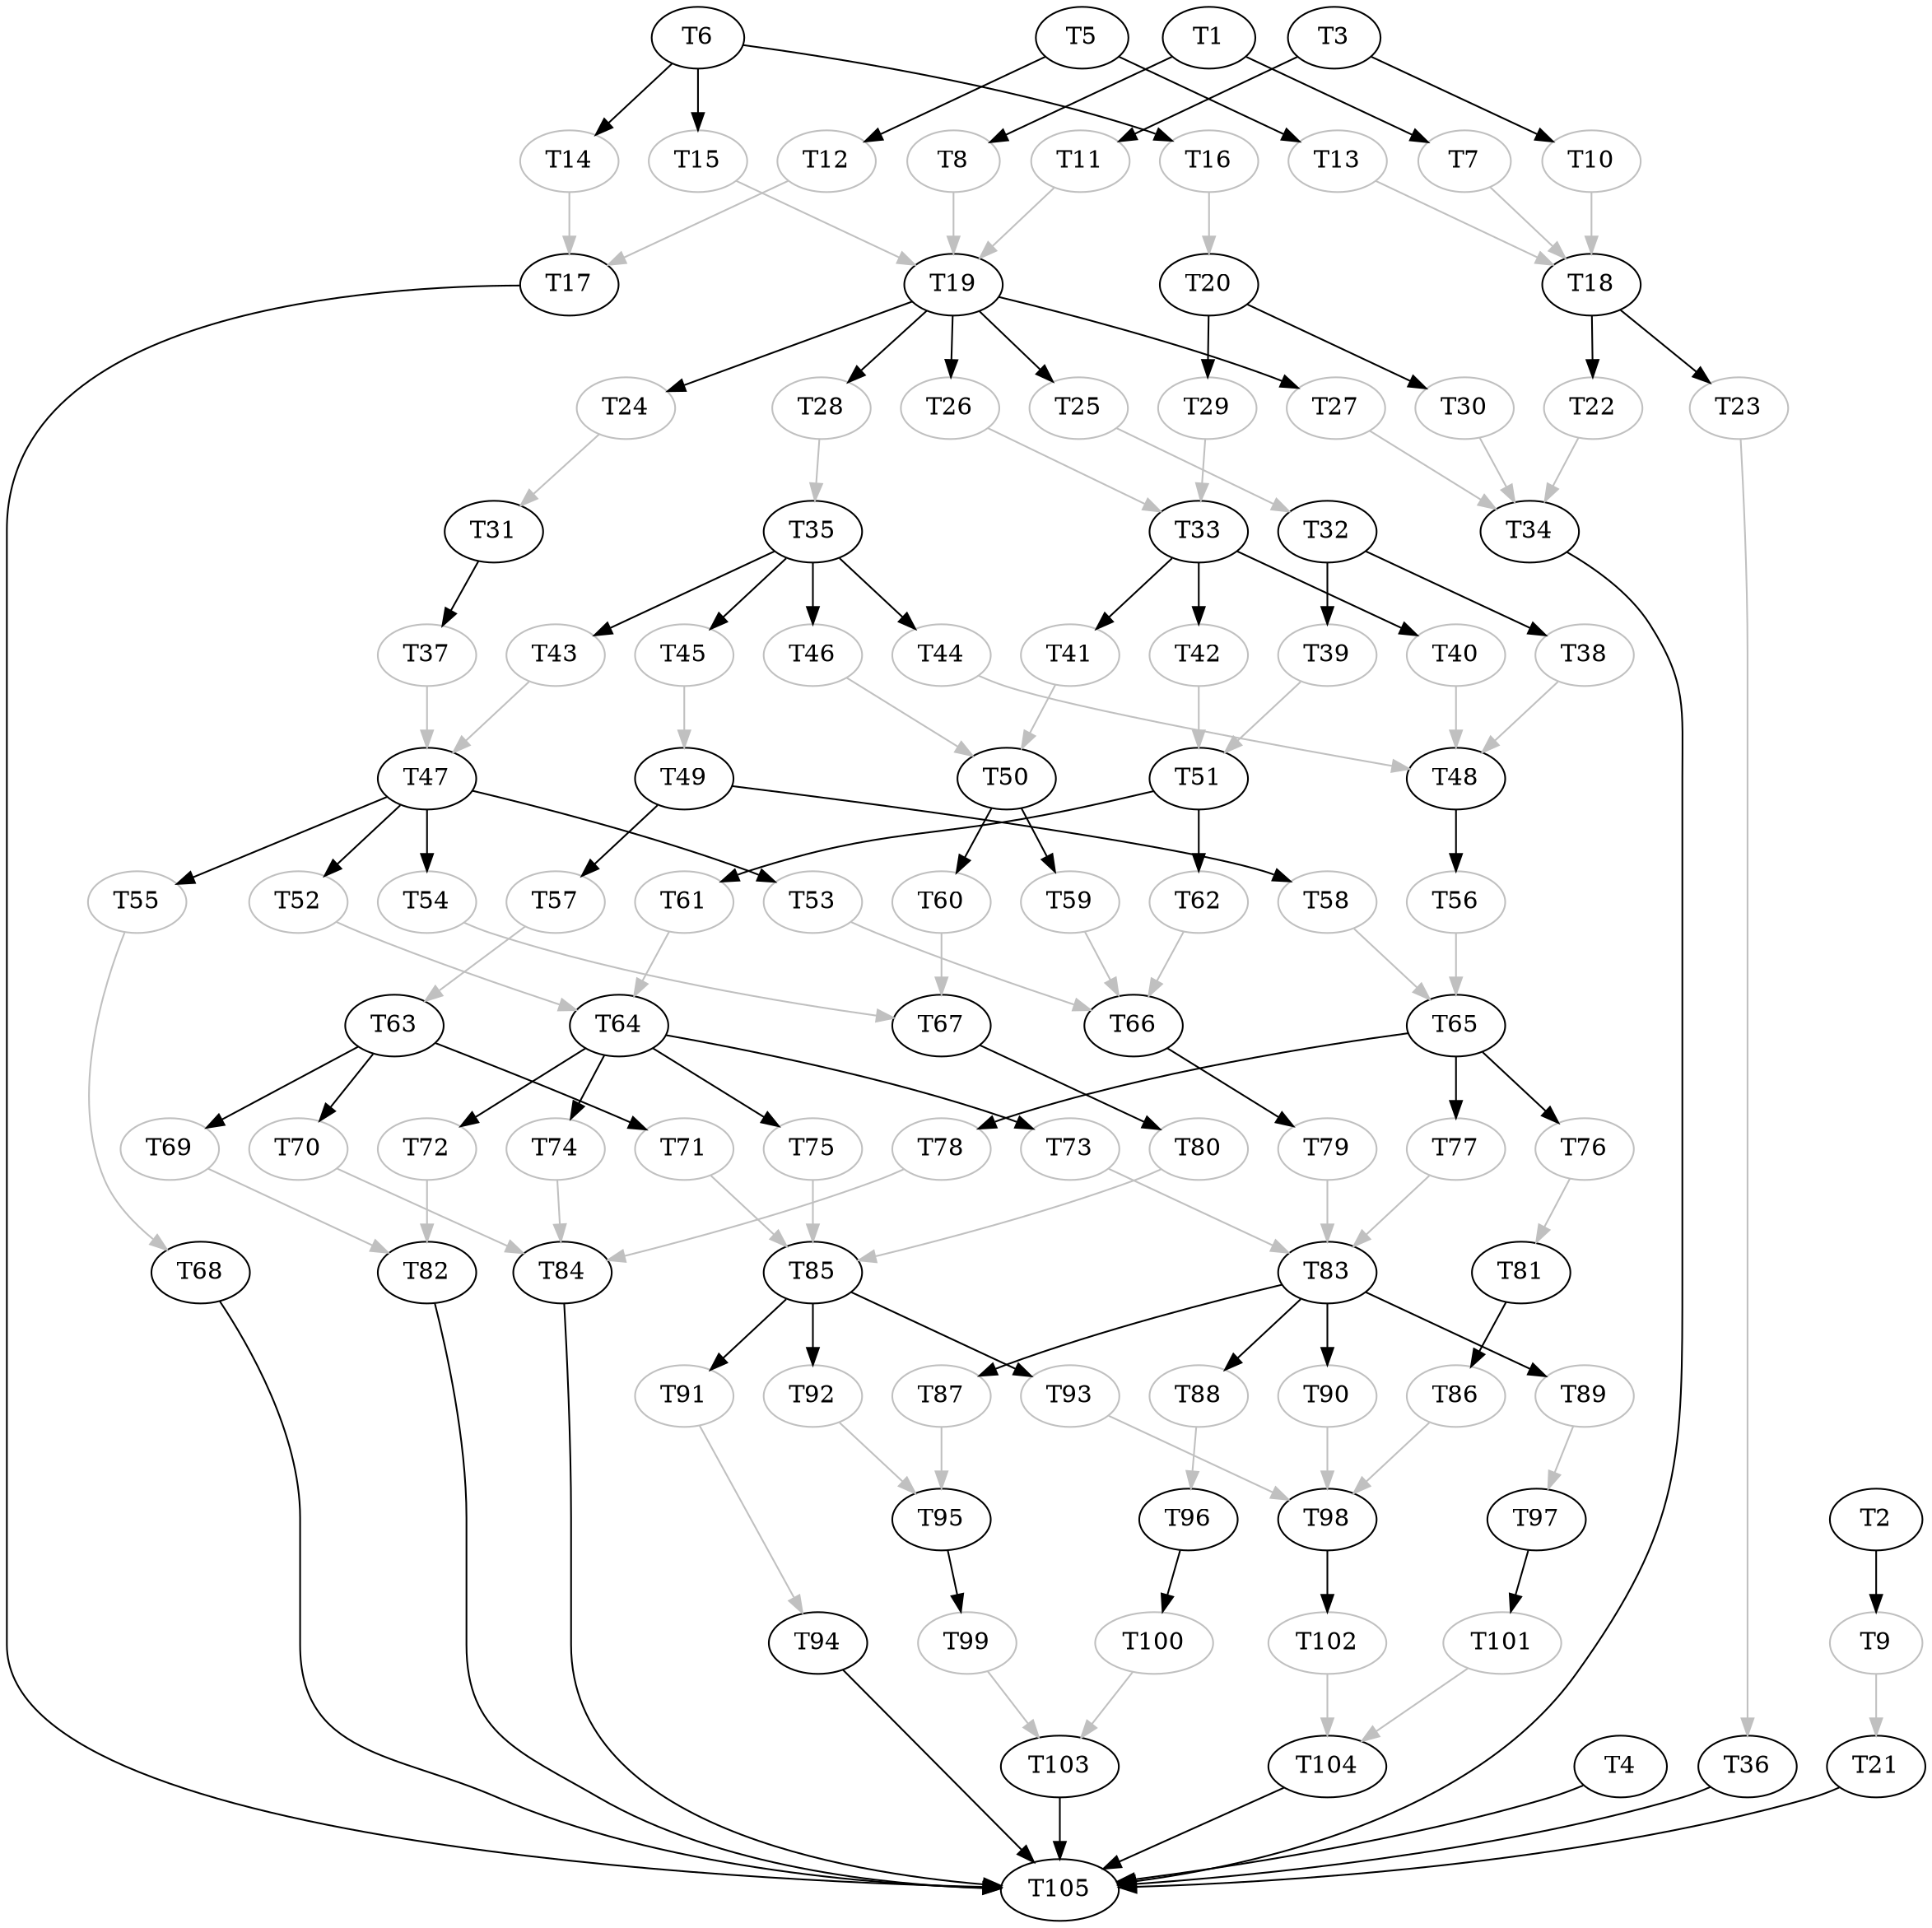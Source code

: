 digraph DAG_Schedule {
  T1 [size="2", overhead="0.06", color="black"]
  T1 -> T7 [size="2", color="black"]
  T1 -> T8 [size="2", color="black"]
  T2 [size="368", overhead="0.18", color="black"]
  T2 -> T9 [size="368", color="black"]
  T3 [size="214", overhead="0.08", color="black"]
  T3 -> T10 [size="214", color="black"]
  T3 -> T11 [size="214", color="black"]
  T4 [size="9", overhead="0.18", color="black"]
  T4 -> T105 [size="9", color="black"]
  T5 [size="368", overhead="0.16", color="black"]
  T5 -> T12 [size="368", color="black"]
  T5 -> T13 [size="368", color="black"]
  T6 [size="36", overhead="0.13", color="black"]
  T6 -> T14 [size="36", color="black"]
  T6 -> T15 [size="36", color="black"]
  T6 -> T16 [size="36", color="black"]
  T7 [size="0", overhead="0.1", color="grey"]
  T7 -> T18 [size="0", color="grey"]
  T8 [size="0", overhead="0.1", color="grey"]
  T8 -> T19 [size="0", color="grey"]
  T9 [size="0", overhead="0.1", color="grey"]
  T9 -> T21 [size="0", color="grey"]
  T10 [size="0", overhead="0.1", color="grey"]
  T10 -> T18 [size="0", color="grey"]
  T11 [size="0", overhead="0.1", color="grey"]
  T11 -> T19 [size="0", color="grey"]
  T12 [size="0", overhead="0.1", color="grey"]
  T12 -> T17 [size="0", color="grey"]
  T13 [size="0", overhead="0.1", color="grey"]
  T13 -> T18 [size="0", color="grey"]
  T14 [size="1", overhead="0.1", color="grey"]
  T14 -> T17 [size="1", color="grey"]
  T15 [size="1", overhead="0.1", color="grey"]
  T15 -> T19 [size="1", color="grey"]
  T16 [size="1", overhead="0.1", color="grey"]
  T16 -> T20 [size="1", color="grey"]
  T17 [size="4", overhead="0.17", color="black"]
  T17 -> T105 [size="4", color="black"]
  T18 [size="541", overhead="0.12", color="black"]
  T18 -> T22 [size="541", color="black"]
  T18 -> T23 [size="541", color="black"]
  T19 [size="33", overhead="0.15", color="black"]
  T19 -> T24 [size="33", color="black"]
  T19 -> T25 [size="33", color="black"]
  T19 -> T26 [size="33", color="black"]
  T19 -> T27 [size="33", color="black"]
  T19 -> T28 [size="33", color="black"]
  T20 [size="9", overhead="0.13", color="black"]
  T20 -> T29 [size="9", color="black"]
  T20 -> T30 [size="9", color="black"]
  T21 [size="69", overhead="0.18", color="black"]
  T21 -> T105 [size="69", color="black"]
  T22 [size="1", overhead="0.1", color="grey"]
  T22 -> T34 [size="1", color="grey"]
  T23 [size="1", overhead="0.1", color="grey"]
  T23 -> T36 [size="1", color="grey"]
  T24 [size="1", overhead="0.1", color="grey"]
  T24 -> T31 [size="1", color="grey"]
  T25 [size="1", overhead="0.1", color="grey"]
  T25 -> T32 [size="1", color="grey"]
  T26 [size="1", overhead="0.1", color="grey"]
  T26 -> T33 [size="1", color="grey"]
  T27 [size="1", overhead="0.1", color="grey"]
  T27 -> T34 [size="1", color="grey"]
  T28 [size="1", overhead="0.1", color="grey"]
  T28 -> T35 [size="1", color="grey"]
  T29 [size="0", overhead="0.1", color="grey"]
  T29 -> T33 [size="0", color="grey"]
  T30 [size="0", overhead="0.1", color="grey"]
  T30 -> T34 [size="0", color="grey"]
  T31 [size="140", overhead="0.13", color="black"]
  T31 -> T37 [size="140", color="black"]
  T32 [size="783", overhead="0.13", color="black"]
  T32 -> T38 [size="783", color="black"]
  T32 -> T39 [size="783", color="black"]
  T33 [size="8", overhead="0.13", color="black"]
  T33 -> T40 [size="8", color="black"]
  T33 -> T41 [size="8", color="black"]
  T33 -> T42 [size="8", color="black"]
  T34 [size="42", overhead="0.08", color="black"]
  T34 -> T105 [size="42", color="black"]
  T35 [size="783", overhead="0.08", color="black"]
  T35 -> T43 [size="783", color="black"]
  T35 -> T44 [size="783", color="black"]
  T35 -> T45 [size="783", color="black"]
  T35 -> T46 [size="783", color="black"]
  T36 [size="1093", overhead="0.03", color="black"]
  T36 -> T105 [size="1093", color="black"]
  T37 [size="0", overhead="0.1", color="grey"]
  T37 -> T47 [size="0", color="grey"]
  T38 [size="1", overhead="0.1", color="grey"]
  T38 -> T48 [size="1", color="grey"]
  T39 [size="1", overhead="0.1", color="grey"]
  T39 -> T51 [size="1", color="grey"]
  T40 [size="0", overhead="0.1", color="grey"]
  T40 -> T48 [size="0", color="grey"]
  T41 [size="0", overhead="0.1", color="grey"]
  T41 -> T50 [size="0", color="grey"]
  T42 [size="0", overhead="0.1", color="grey"]
  T42 -> T51 [size="0", color="grey"]
  T43 [size="1", overhead="0.1", color="grey"]
  T43 -> T47 [size="1", color="grey"]
  T44 [size="1", overhead="0.1", color="grey"]
  T44 -> T48 [size="1", color="grey"]
  T45 [size="1", overhead="0.1", color="grey"]
  T45 -> T49 [size="1", color="grey"]
  T46 [size="1", overhead="0.1", color="grey"]
  T46 -> T50 [size="1", color="grey"]
  T47 [size="16", overhead="0.09", color="black"]
  T47 -> T52 [size="16", color="black"]
  T47 -> T53 [size="16", color="black"]
  T47 -> T54 [size="16", color="black"]
  T47 -> T55 [size="16", color="black"]
  T48 [size="1074", overhead="0.14", color="black"]
  T48 -> T56 [size="1074", color="black"]
  T49 [size="45", overhead="0.02", color="black"]
  T49 -> T57 [size="45", color="black"]
  T49 -> T58 [size="45", color="black"]
  T50 [size="8", overhead="0.13", color="black"]
  T50 -> T59 [size="8", color="black"]
  T50 -> T60 [size="8", color="black"]
  T51 [size="4", overhead="0.16", color="black"]
  T51 -> T61 [size="4", color="black"]
  T51 -> T62 [size="4", color="black"]
  T52 [size="1", overhead="0.1", color="grey"]
  T52 -> T64 [size="1", color="grey"]
  T53 [size="1", overhead="0.1", color="grey"]
  T53 -> T66 [size="1", color="grey"]
  T54 [size="1", overhead="0.1", color="grey"]
  T54 -> T67 [size="1", color="grey"]
  T55 [size="1", overhead="0.1", color="grey"]
  T55 -> T68 [size="1", color="grey"]
  T56 [size="1", overhead="0.1", color="grey"]
  T56 -> T65 [size="1", color="grey"]
  T57 [size="0", overhead="0.1", color="grey"]
  T57 -> T63 [size="0", color="grey"]
  T58 [size="0", overhead="0.1", color="grey"]
  T58 -> T65 [size="0", color="grey"]
  T59 [size="0", overhead="0.1", color="grey"]
  T59 -> T66 [size="0", color="grey"]
  T60 [size="0", overhead="0.1", color="grey"]
  T60 -> T67 [size="0", color="grey"]
  T61 [size="0", overhead="0.1", color="grey"]
  T61 -> T64 [size="0", color="grey"]
  T62 [size="0", overhead="0.1", color="grey"]
  T62 -> T66 [size="0", color="grey"]
  T63 [size="5", overhead="0.15", color="black"]
  T63 -> T69 [size="5", color="black"]
  T63 -> T70 [size="5", color="black"]
  T63 -> T71 [size="5", color="black"]
  T64 [size="2", overhead="0.07", color="black"]
  T64 -> T72 [size="2", color="black"]
  T64 -> T73 [size="2", color="black"]
  T64 -> T74 [size="2", color="black"]
  T64 -> T75 [size="2", color="black"]
  T65 [size="24", overhead="0.09", color="black"]
  T65 -> T76 [size="24", color="black"]
  T65 -> T77 [size="24", color="black"]
  T65 -> T78 [size="24", color="black"]
  T66 [size="134", overhead="0.04", color="black"]
  T66 -> T79 [size="134", color="black"]
  T67 [size="69", overhead="0.09", color="black"]
  T67 -> T80 [size="69", color="black"]
  T68 [size="550", overhead="0.1", color="black"]
  T68 -> T105 [size="550", color="black"]
  T69 [size="1", overhead="0.1", color="grey"]
  T69 -> T82 [size="1", color="grey"]
  T70 [size="1", overhead="0.1", color="grey"]
  T70 -> T84 [size="1", color="grey"]
  T71 [size="1", overhead="0.1", color="grey"]
  T71 -> T85 [size="1", color="grey"]
  T72 [size="0", overhead="0.1", color="grey"]
  T72 -> T82 [size="0", color="grey"]
  T73 [size="0", overhead="0.1", color="grey"]
  T73 -> T83 [size="0", color="grey"]
  T74 [size="0", overhead="0.1", color="grey"]
  T74 -> T84 [size="0", color="grey"]
  T75 [size="0", overhead="0.1", color="grey"]
  T75 -> T85 [size="0", color="grey"]
  T76 [size="1", overhead="0.1", color="grey"]
  T76 -> T81 [size="1", color="grey"]
  T77 [size="1", overhead="0.1", color="grey"]
  T77 -> T83 [size="1", color="grey"]
  T78 [size="1", overhead="0.1", color="grey"]
  T78 -> T84 [size="1", color="grey"]
  T79 [size="0", overhead="0.1", color="grey"]
  T79 -> T83 [size="0", color="grey"]
  T80 [size="0", overhead="0.1", color="grey"]
  T80 -> T85 [size="0", color="grey"]
  T81 [size="2", overhead="0.1", color="black"]
  T81 -> T86 [size="2", color="black"]
  T82 [size="14", overhead="0.02", color="black"]
  T82 -> T105 [size="14", color="black"]
  T83 [size="1074", overhead="0.18", color="black"]
  T83 -> T87 [size="1074", color="black"]
  T83 -> T88 [size="1074", color="black"]
  T83 -> T89 [size="1074", color="black"]
  T83 -> T90 [size="1074", color="black"]
  T84 [size="134", overhead="0.17", color="black"]
  T84 -> T105 [size="134", color="black"]
  T85 [size="8", overhead="0.16", color="black"]
  T85 -> T91 [size="8", color="black"]
  T85 -> T92 [size="8", color="black"]
  T85 -> T93 [size="8", color="black"]
  T86 [size="0", overhead="0.1", color="grey"]
  T86 -> T98 [size="0", color="grey"]
  T87 [size="1", overhead="0.1", color="grey"]
  T87 -> T95 [size="1", color="grey"]
  T88 [size="1", overhead="0.1", color="grey"]
  T88 -> T96 [size="1", color="grey"]
  T89 [size="1", overhead="0.1", color="grey"]
  T89 -> T97 [size="1", color="grey"]
  T90 [size="1", overhead="0.1", color="grey"]
  T90 -> T98 [size="1", color="grey"]
  T91 [size="0", overhead="0.1", color="grey"]
  T91 -> T94 [size="0", color="grey"]
  T92 [size="0", overhead="0.1", color="grey"]
  T92 -> T95 [size="0", color="grey"]
  T93 [size="0", overhead="0.1", color="grey"]
  T93 -> T98 [size="0", color="grey"]
  T94 [size="104", overhead="0.04", color="black"]
  T94 -> T105 [size="104", color="black"]
  T95 [size="178", overhead="0.12", color="black"]
  T95 -> T99 [size="178", color="black"]
  T96 [size="8", overhead="0.11", color="black"]
  T96 -> T100 [size="8", color="black"]
  T97 [size="783", overhead="0.2", color="black"]
  T97 -> T101 [size="783", color="black"]
  T98 [size="134", overhead="0.17", color="black"]
  T98 -> T102 [size="134", color="black"]
  T99 [size="0", overhead="0.1", color="grey"]
  T99 -> T103 [size="0", color="grey"]
  T100 [size="0", overhead="0.1", color="grey"]
  T100 -> T103 [size="0", color="grey"]
  T101 [size="1", overhead="0.1", color="grey"]
  T101 -> T104 [size="1", color="grey"]
  T102 [size="0", overhead="0.1", color="grey"]
  T102 -> T104 [size="0", color="grey"]
  T103 [size="1", overhead="0.05", color="black"]
  T103 -> T105 [size="1", color="black"]
  T104 [size="2", overhead="0.06", color="black"]
  T104 -> T105 [size="2", color="black"]
  T105 [size="0", overhead="0.1", color="black"]
}
